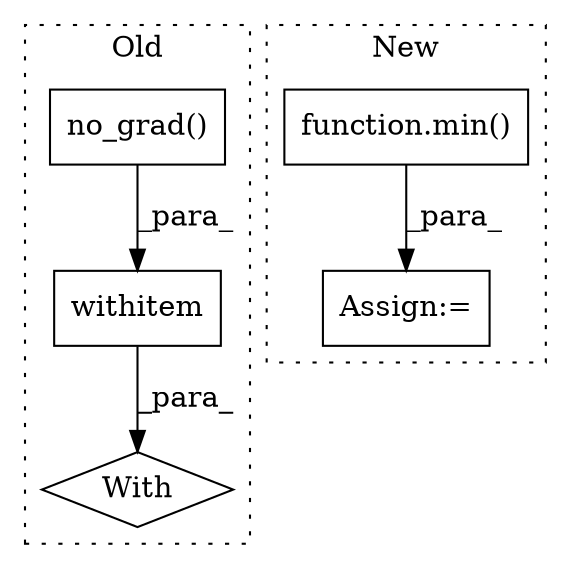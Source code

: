 digraph G {
subgraph cluster0 {
1 [label="no_grad()" a="75" s="14311" l="15" shape="box"];
3 [label="With" a="39" s="14306,14316" l="5,24" shape="diamond"];
4 [label="withitem" a="49" s="14311" l="5" shape="box"];
label = "Old";
style="dotted";
}
subgraph cluster1 {
2 [label="function.min()" a="75" s="14778,14802" l="4,1" shape="box"];
5 [label="Assign:=" a="68" s="14842" l="3" shape="box"];
label = "New";
style="dotted";
}
1 -> 4 [label="_para_"];
2 -> 5 [label="_para_"];
4 -> 3 [label="_para_"];
}
